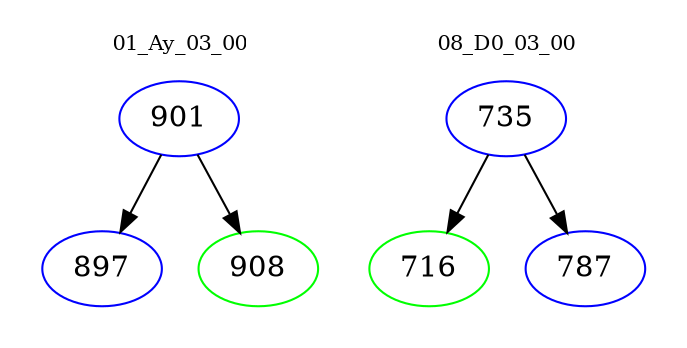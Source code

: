 digraph{
subgraph cluster_0 {
color = white
label = "01_Ay_03_00";
fontsize=10;
T0_901 [label="901", color="blue"]
T0_901 -> T0_897 [color="black"]
T0_897 [label="897", color="blue"]
T0_901 -> T0_908 [color="black"]
T0_908 [label="908", color="green"]
}
subgraph cluster_1 {
color = white
label = "08_D0_03_00";
fontsize=10;
T1_735 [label="735", color="blue"]
T1_735 -> T1_716 [color="black"]
T1_716 [label="716", color="green"]
T1_735 -> T1_787 [color="black"]
T1_787 [label="787", color="blue"]
}
}
